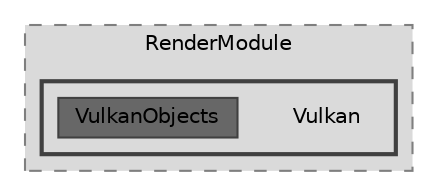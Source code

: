 digraph "Engine/Modules/RenderModule/Vulkan"
{
 // LATEX_PDF_SIZE
  bgcolor="transparent";
  edge [fontname=Helvetica,fontsize=10,labelfontname=Helvetica,labelfontsize=10];
  node [fontname=Helvetica,fontsize=10,shape=box,height=0.2,width=0.4];
  compound=true
  subgraph clusterdir_f7a9cc2c9fe230fec82132bf79c989c5 {
    graph [ bgcolor="#dadada", pencolor="grey50", label="RenderModule", fontname=Helvetica,fontsize=10 style="filled,dashed", URL="dir_f7a9cc2c9fe230fec82132bf79c989c5.html",tooltip=""]
  subgraph clusterdir_536777a0a6ea882755cec6f3635660d0 {
    graph [ bgcolor="#dadada", pencolor="grey25", label="", fontname=Helvetica,fontsize=10 style="filled,bold", URL="dir_536777a0a6ea882755cec6f3635660d0.html",tooltip=""]
    dir_536777a0a6ea882755cec6f3635660d0 [shape=plaintext, label="Vulkan"];
  dir_e108ce5bdda391f3f14881c0b40bd1ad [label="VulkanObjects", fillcolor="#676767", color="grey25", style="filled", URL="dir_e108ce5bdda391f3f14881c0b40bd1ad.html",tooltip=""];
  }
  }
}
